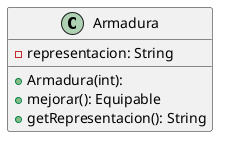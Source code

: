 @startuml
skinparam linetype ortho

class Armadura {
  + Armadura(int):
  - representacion: String
  + mejorar(): Equipable
  + getRepresentacion(): String
}

@enduml
